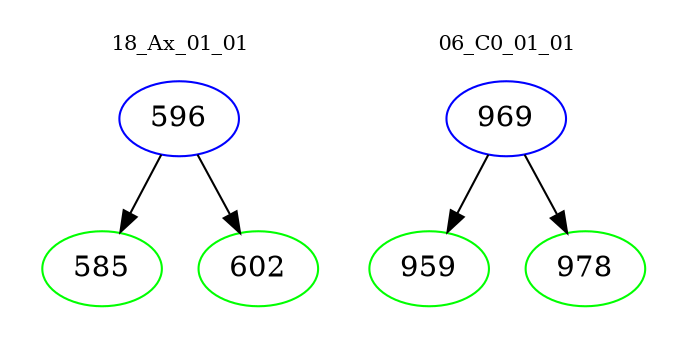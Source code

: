 digraph{
subgraph cluster_0 {
color = white
label = "18_Ax_01_01";
fontsize=10;
T0_596 [label="596", color="blue"]
T0_596 -> T0_585 [color="black"]
T0_585 [label="585", color="green"]
T0_596 -> T0_602 [color="black"]
T0_602 [label="602", color="green"]
}
subgraph cluster_1 {
color = white
label = "06_C0_01_01";
fontsize=10;
T1_969 [label="969", color="blue"]
T1_969 -> T1_959 [color="black"]
T1_959 [label="959", color="green"]
T1_969 -> T1_978 [color="black"]
T1_978 [label="978", color="green"]
}
}
